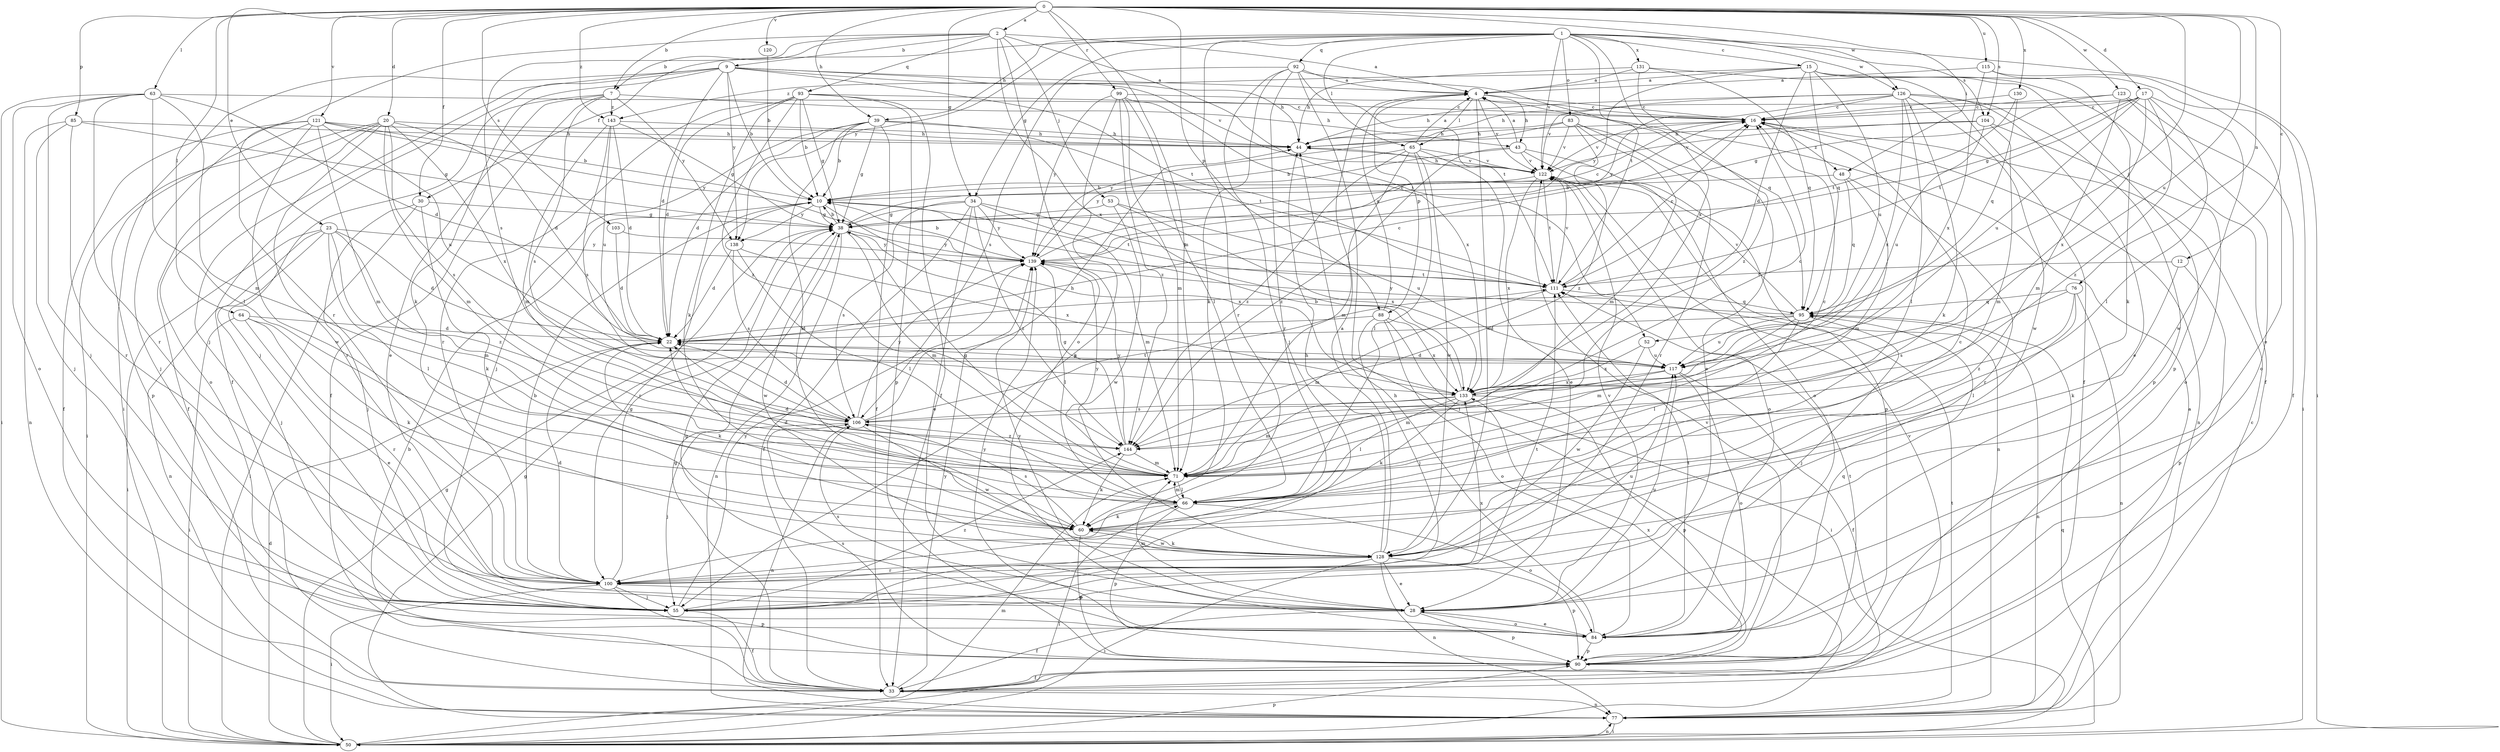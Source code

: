 strict digraph  {
0;
1;
2;
4;
7;
9;
10;
12;
15;
16;
17;
20;
22;
23;
28;
30;
33;
34;
38;
39;
43;
44;
48;
50;
52;
53;
55;
60;
63;
64;
65;
66;
71;
76;
77;
83;
84;
85;
88;
90;
92;
93;
95;
99;
100;
103;
104;
106;
111;
115;
117;
120;
121;
122;
123;
126;
128;
130;
131;
133;
138;
139;
143;
144;
0 -> 2  [label=a];
0 -> 7  [label=b];
0 -> 12  [label=c];
0 -> 17  [label=d];
0 -> 20  [label=d];
0 -> 23  [label=e];
0 -> 30  [label=f];
0 -> 34  [label=g];
0 -> 39  [label=h];
0 -> 48  [label=i];
0 -> 52  [label=j];
0 -> 63  [label=l];
0 -> 64  [label=l];
0 -> 71  [label=m];
0 -> 76  [label=n];
0 -> 85  [label=p];
0 -> 88  [label=p];
0 -> 99  [label=r];
0 -> 103  [label=s];
0 -> 104  [label=s];
0 -> 115  [label=u];
0 -> 117  [label=u];
0 -> 120  [label=v];
0 -> 121  [label=v];
0 -> 123  [label=w];
0 -> 126  [label=w];
0 -> 130  [label=x];
0 -> 143  [label=z];
1 -> 15  [label=c];
1 -> 30  [label=f];
1 -> 34  [label=g];
1 -> 39  [label=h];
1 -> 50  [label=i];
1 -> 65  [label=l];
1 -> 83  [label=o];
1 -> 92  [label=q];
1 -> 100  [label=r];
1 -> 104  [label=s];
1 -> 111  [label=t];
1 -> 122  [label=v];
1 -> 126  [label=w];
1 -> 131  [label=x];
1 -> 133  [label=x];
1 -> 138  [label=y];
2 -> 4  [label=a];
2 -> 7  [label=b];
2 -> 9  [label=b];
2 -> 52  [label=j];
2 -> 53  [label=j];
2 -> 84  [label=o];
2 -> 93  [label=q];
2 -> 100  [label=r];
2 -> 106  [label=s];
2 -> 133  [label=x];
4 -> 16  [label=c];
4 -> 43  [label=h];
4 -> 65  [label=l];
4 -> 88  [label=p];
4 -> 122  [label=v];
4 -> 128  [label=w];
7 -> 28  [label=e];
7 -> 33  [label=f];
7 -> 43  [label=h];
7 -> 55  [label=j];
7 -> 106  [label=s];
7 -> 138  [label=y];
7 -> 143  [label=z];
9 -> 4  [label=a];
9 -> 10  [label=b];
9 -> 22  [label=d];
9 -> 33  [label=f];
9 -> 44  [label=h];
9 -> 50  [label=i];
9 -> 55  [label=j];
9 -> 60  [label=k];
9 -> 111  [label=t];
9 -> 122  [label=v];
9 -> 138  [label=y];
10 -> 38  [label=g];
10 -> 100  [label=r];
10 -> 111  [label=t];
10 -> 133  [label=x];
10 -> 138  [label=y];
12 -> 60  [label=k];
12 -> 90  [label=p];
12 -> 111  [label=t];
15 -> 4  [label=a];
15 -> 22  [label=d];
15 -> 33  [label=f];
15 -> 50  [label=i];
15 -> 90  [label=p];
15 -> 95  [label=q];
15 -> 117  [label=u];
15 -> 139  [label=y];
15 -> 143  [label=z];
16 -> 44  [label=h];
16 -> 77  [label=n];
16 -> 122  [label=v];
16 -> 48  [label=z];
17 -> 16  [label=c];
17 -> 38  [label=g];
17 -> 44  [label=h];
17 -> 66  [label=l];
17 -> 111  [label=t];
17 -> 117  [label=u];
17 -> 128  [label=w];
17 -> 133  [label=x];
17 -> 144  [label=z];
20 -> 22  [label=d];
20 -> 33  [label=f];
20 -> 44  [label=h];
20 -> 50  [label=i];
20 -> 71  [label=m];
20 -> 84  [label=o];
20 -> 100  [label=r];
20 -> 106  [label=s];
20 -> 133  [label=x];
22 -> 16  [label=c];
22 -> 60  [label=k];
22 -> 117  [label=u];
23 -> 22  [label=d];
23 -> 50  [label=i];
23 -> 55  [label=j];
23 -> 66  [label=l];
23 -> 71  [label=m];
23 -> 77  [label=n];
23 -> 139  [label=y];
23 -> 144  [label=z];
28 -> 33  [label=f];
28 -> 71  [label=m];
28 -> 84  [label=o];
28 -> 90  [label=p];
28 -> 106  [label=s];
28 -> 117  [label=u];
28 -> 122  [label=v];
28 -> 139  [label=y];
30 -> 38  [label=g];
30 -> 50  [label=i];
30 -> 55  [label=j];
30 -> 60  [label=k];
33 -> 10  [label=b];
33 -> 38  [label=g];
33 -> 77  [label=n];
33 -> 122  [label=v];
33 -> 139  [label=y];
34 -> 28  [label=e];
34 -> 33  [label=f];
34 -> 38  [label=g];
34 -> 71  [label=m];
34 -> 106  [label=s];
34 -> 111  [label=t];
34 -> 139  [label=y];
34 -> 144  [label=z];
38 -> 10  [label=b];
38 -> 16  [label=c];
38 -> 71  [label=m];
38 -> 77  [label=n];
38 -> 128  [label=w];
38 -> 139  [label=y];
39 -> 10  [label=b];
39 -> 22  [label=d];
39 -> 33  [label=f];
39 -> 38  [label=g];
39 -> 44  [label=h];
39 -> 55  [label=j];
39 -> 60  [label=k];
39 -> 111  [label=t];
43 -> 4  [label=a];
43 -> 84  [label=o];
43 -> 90  [label=p];
43 -> 122  [label=v];
43 -> 139  [label=y];
43 -> 144  [label=z];
44 -> 122  [label=v];
48 -> 10  [label=b];
48 -> 71  [label=m];
48 -> 95  [label=q];
48 -> 100  [label=r];
50 -> 22  [label=d];
50 -> 38  [label=g];
50 -> 66  [label=l];
50 -> 71  [label=m];
50 -> 77  [label=n];
50 -> 90  [label=p];
50 -> 95  [label=q];
52 -> 117  [label=u];
52 -> 128  [label=w];
52 -> 133  [label=x];
53 -> 38  [label=g];
53 -> 117  [label=u];
53 -> 128  [label=w];
53 -> 133  [label=x];
55 -> 33  [label=f];
55 -> 111  [label=t];
55 -> 133  [label=x];
55 -> 139  [label=y];
55 -> 144  [label=z];
60 -> 90  [label=p];
60 -> 106  [label=s];
60 -> 128  [label=w];
63 -> 16  [label=c];
63 -> 22  [label=d];
63 -> 50  [label=i];
63 -> 55  [label=j];
63 -> 66  [label=l];
63 -> 71  [label=m];
63 -> 84  [label=o];
63 -> 100  [label=r];
64 -> 22  [label=d];
64 -> 28  [label=e];
64 -> 50  [label=i];
64 -> 60  [label=k];
64 -> 100  [label=r];
65 -> 4  [label=a];
65 -> 10  [label=b];
65 -> 28  [label=e];
65 -> 66  [label=l];
65 -> 71  [label=m];
65 -> 122  [label=v];
65 -> 128  [label=w];
65 -> 144  [label=z];
66 -> 22  [label=d];
66 -> 60  [label=k];
66 -> 71  [label=m];
66 -> 84  [label=o];
66 -> 90  [label=p];
71 -> 16  [label=c];
71 -> 22  [label=d];
71 -> 38  [label=g];
71 -> 66  [label=l];
71 -> 139  [label=y];
76 -> 66  [label=l];
76 -> 77  [label=n];
76 -> 95  [label=q];
76 -> 106  [label=s];
76 -> 144  [label=z];
77 -> 4  [label=a];
77 -> 16  [label=c];
77 -> 38  [label=g];
77 -> 50  [label=i];
77 -> 111  [label=t];
83 -> 28  [label=e];
83 -> 44  [label=h];
83 -> 71  [label=m];
83 -> 100  [label=r];
83 -> 122  [label=v];
83 -> 139  [label=y];
83 -> 144  [label=z];
84 -> 28  [label=e];
84 -> 38  [label=g];
84 -> 44  [label=h];
84 -> 90  [label=p];
84 -> 95  [label=q];
84 -> 111  [label=t];
84 -> 139  [label=y];
85 -> 38  [label=g];
85 -> 44  [label=h];
85 -> 55  [label=j];
85 -> 77  [label=n];
85 -> 100  [label=r];
88 -> 4  [label=a];
88 -> 22  [label=d];
88 -> 50  [label=i];
88 -> 55  [label=j];
88 -> 84  [label=o];
88 -> 133  [label=x];
90 -> 33  [label=f];
90 -> 106  [label=s];
90 -> 111  [label=t];
90 -> 122  [label=v];
90 -> 133  [label=x];
92 -> 4  [label=a];
92 -> 50  [label=i];
92 -> 55  [label=j];
92 -> 60  [label=k];
92 -> 95  [label=q];
92 -> 100  [label=r];
92 -> 106  [label=s];
92 -> 111  [label=t];
93 -> 10  [label=b];
93 -> 16  [label=c];
93 -> 22  [label=d];
93 -> 33  [label=f];
93 -> 38  [label=g];
93 -> 60  [label=k];
93 -> 90  [label=p];
93 -> 100  [label=r];
93 -> 144  [label=z];
95 -> 22  [label=d];
95 -> 55  [label=j];
95 -> 66  [label=l];
95 -> 71  [label=m];
95 -> 77  [label=n];
95 -> 117  [label=u];
95 -> 122  [label=v];
95 -> 139  [label=y];
99 -> 16  [label=c];
99 -> 55  [label=j];
99 -> 66  [label=l];
99 -> 71  [label=m];
99 -> 133  [label=x];
99 -> 139  [label=y];
99 -> 144  [label=z];
100 -> 10  [label=b];
100 -> 22  [label=d];
100 -> 28  [label=e];
100 -> 38  [label=g];
100 -> 50  [label=i];
100 -> 55  [label=j];
100 -> 90  [label=p];
100 -> 117  [label=u];
103 -> 22  [label=d];
103 -> 139  [label=y];
104 -> 44  [label=h];
104 -> 71  [label=m];
104 -> 84  [label=o];
104 -> 117  [label=u];
104 -> 122  [label=v];
106 -> 22  [label=d];
106 -> 44  [label=h];
106 -> 55  [label=j];
106 -> 77  [label=n];
106 -> 111  [label=t];
106 -> 128  [label=w];
106 -> 139  [label=y];
106 -> 144  [label=z];
111 -> 16  [label=c];
111 -> 71  [label=m];
111 -> 95  [label=q];
111 -> 122  [label=v];
115 -> 4  [label=a];
115 -> 28  [label=e];
115 -> 60  [label=k];
115 -> 133  [label=x];
117 -> 22  [label=d];
117 -> 33  [label=f];
117 -> 71  [label=m];
117 -> 84  [label=o];
117 -> 133  [label=x];
120 -> 10  [label=b];
121 -> 10  [label=b];
121 -> 33  [label=f];
121 -> 44  [label=h];
121 -> 55  [label=j];
121 -> 71  [label=m];
121 -> 90  [label=p];
121 -> 117  [label=u];
121 -> 128  [label=w];
121 -> 139  [label=y];
122 -> 10  [label=b];
122 -> 44  [label=h];
122 -> 77  [label=n];
122 -> 84  [label=o];
122 -> 111  [label=t];
122 -> 133  [label=x];
123 -> 16  [label=c];
123 -> 33  [label=f];
123 -> 38  [label=g];
123 -> 71  [label=m];
123 -> 84  [label=o];
126 -> 16  [label=c];
126 -> 28  [label=e];
126 -> 44  [label=h];
126 -> 60  [label=k];
126 -> 66  [label=l];
126 -> 90  [label=p];
126 -> 122  [label=v];
126 -> 128  [label=w];
126 -> 133  [label=x];
126 -> 139  [label=y];
128 -> 4  [label=a];
128 -> 16  [label=c];
128 -> 28  [label=e];
128 -> 44  [label=h];
128 -> 50  [label=i];
128 -> 60  [label=k];
128 -> 77  [label=n];
128 -> 90  [label=p];
128 -> 100  [label=r];
130 -> 16  [label=c];
130 -> 95  [label=q];
130 -> 111  [label=t];
131 -> 4  [label=a];
131 -> 33  [label=f];
131 -> 44  [label=h];
131 -> 95  [label=q];
131 -> 144  [label=z];
133 -> 10  [label=b];
133 -> 16  [label=c];
133 -> 60  [label=k];
133 -> 66  [label=l];
133 -> 71  [label=m];
133 -> 90  [label=p];
133 -> 106  [label=s];
138 -> 22  [label=d];
138 -> 66  [label=l];
138 -> 106  [label=s];
138 -> 133  [label=x];
139 -> 10  [label=b];
139 -> 16  [label=c];
139 -> 66  [label=l];
139 -> 111  [label=t];
143 -> 22  [label=d];
143 -> 38  [label=g];
143 -> 44  [label=h];
143 -> 71  [label=m];
143 -> 106  [label=s];
143 -> 117  [label=u];
144 -> 38  [label=g];
144 -> 60  [label=k];
144 -> 71  [label=m];
144 -> 139  [label=y];
}
